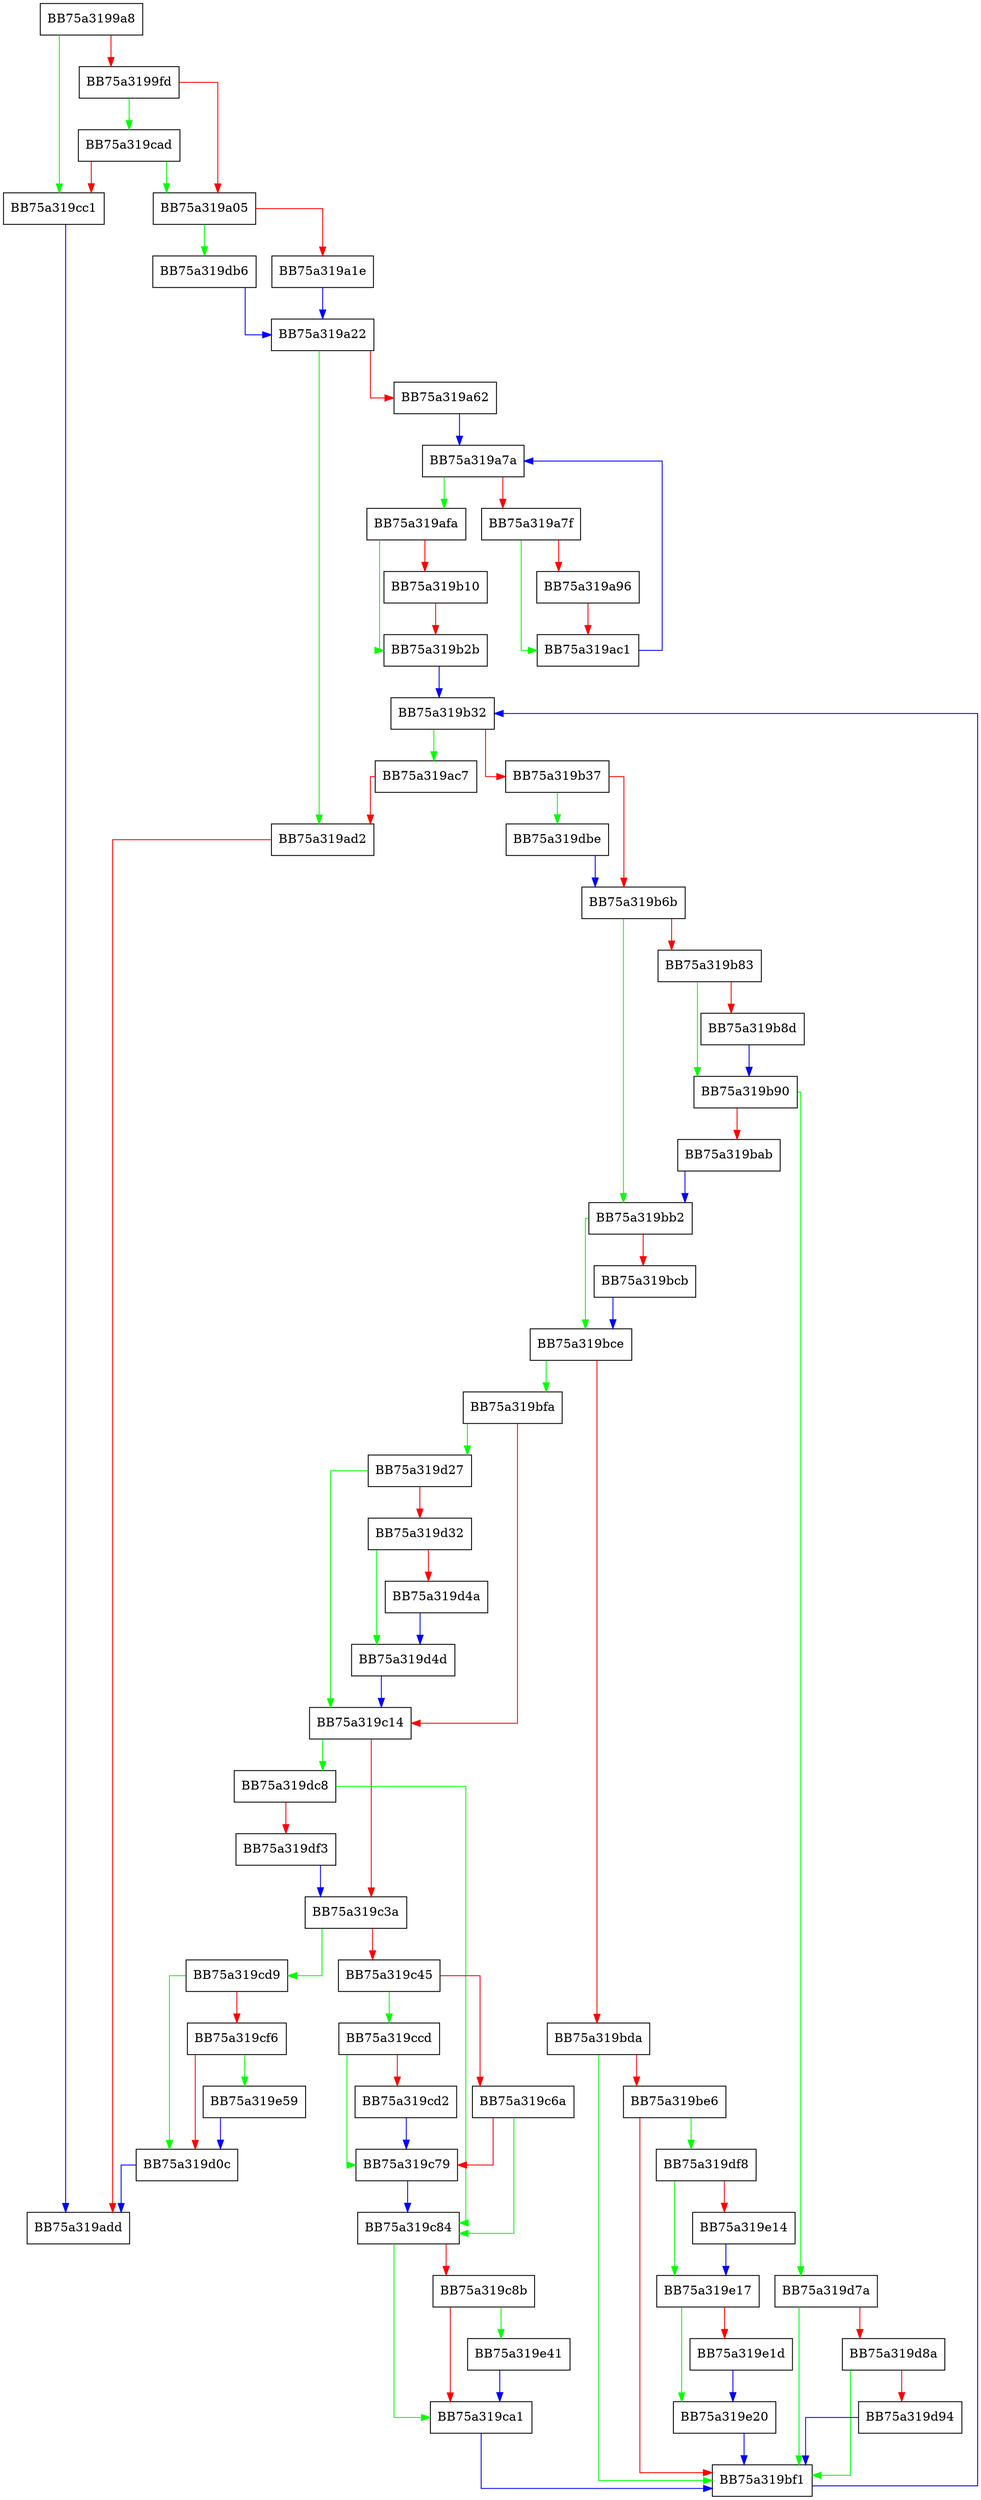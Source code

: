digraph CheckImageName {
  node [shape="box"];
  graph [splines=ortho];
  BB75a3199a8 -> BB75a319cc1 [color="green"];
  BB75a3199a8 -> BB75a3199fd [color="red"];
  BB75a3199fd -> BB75a319cad [color="green"];
  BB75a3199fd -> BB75a319a05 [color="red"];
  BB75a319a05 -> BB75a319db6 [color="green"];
  BB75a319a05 -> BB75a319a1e [color="red"];
  BB75a319a1e -> BB75a319a22 [color="blue"];
  BB75a319a22 -> BB75a319ad2 [color="green"];
  BB75a319a22 -> BB75a319a62 [color="red"];
  BB75a319a62 -> BB75a319a7a [color="blue"];
  BB75a319a7a -> BB75a319afa [color="green"];
  BB75a319a7a -> BB75a319a7f [color="red"];
  BB75a319a7f -> BB75a319ac1 [color="green"];
  BB75a319a7f -> BB75a319a96 [color="red"];
  BB75a319a96 -> BB75a319ac1 [color="red"];
  BB75a319ac1 -> BB75a319a7a [color="blue"];
  BB75a319ac7 -> BB75a319ad2 [color="red"];
  BB75a319ad2 -> BB75a319add [color="red"];
  BB75a319afa -> BB75a319b2b [color="green"];
  BB75a319afa -> BB75a319b10 [color="red"];
  BB75a319b10 -> BB75a319b2b [color="red"];
  BB75a319b2b -> BB75a319b32 [color="blue"];
  BB75a319b32 -> BB75a319ac7 [color="green"];
  BB75a319b32 -> BB75a319b37 [color="red"];
  BB75a319b37 -> BB75a319dbe [color="green"];
  BB75a319b37 -> BB75a319b6b [color="red"];
  BB75a319b6b -> BB75a319bb2 [color="green"];
  BB75a319b6b -> BB75a319b83 [color="red"];
  BB75a319b83 -> BB75a319b90 [color="green"];
  BB75a319b83 -> BB75a319b8d [color="red"];
  BB75a319b8d -> BB75a319b90 [color="blue"];
  BB75a319b90 -> BB75a319d7a [color="green"];
  BB75a319b90 -> BB75a319bab [color="red"];
  BB75a319bab -> BB75a319bb2 [color="blue"];
  BB75a319bb2 -> BB75a319bce [color="green"];
  BB75a319bb2 -> BB75a319bcb [color="red"];
  BB75a319bcb -> BB75a319bce [color="blue"];
  BB75a319bce -> BB75a319bfa [color="green"];
  BB75a319bce -> BB75a319bda [color="red"];
  BB75a319bda -> BB75a319bf1 [color="green"];
  BB75a319bda -> BB75a319be6 [color="red"];
  BB75a319be6 -> BB75a319df8 [color="green"];
  BB75a319be6 -> BB75a319bf1 [color="red"];
  BB75a319bf1 -> BB75a319b32 [color="blue"];
  BB75a319bfa -> BB75a319d27 [color="green"];
  BB75a319bfa -> BB75a319c14 [color="red"];
  BB75a319c14 -> BB75a319dc8 [color="green"];
  BB75a319c14 -> BB75a319c3a [color="red"];
  BB75a319c3a -> BB75a319cd9 [color="green"];
  BB75a319c3a -> BB75a319c45 [color="red"];
  BB75a319c45 -> BB75a319ccd [color="green"];
  BB75a319c45 -> BB75a319c6a [color="red"];
  BB75a319c6a -> BB75a319c84 [color="green"];
  BB75a319c6a -> BB75a319c79 [color="red"];
  BB75a319c79 -> BB75a319c84 [color="blue"];
  BB75a319c84 -> BB75a319ca1 [color="green"];
  BB75a319c84 -> BB75a319c8b [color="red"];
  BB75a319c8b -> BB75a319e41 [color="green"];
  BB75a319c8b -> BB75a319ca1 [color="red"];
  BB75a319ca1 -> BB75a319bf1 [color="blue"];
  BB75a319cad -> BB75a319a05 [color="green"];
  BB75a319cad -> BB75a319cc1 [color="red"];
  BB75a319cc1 -> BB75a319add [color="blue"];
  BB75a319ccd -> BB75a319c79 [color="green"];
  BB75a319ccd -> BB75a319cd2 [color="red"];
  BB75a319cd2 -> BB75a319c79 [color="blue"];
  BB75a319cd9 -> BB75a319d0c [color="green"];
  BB75a319cd9 -> BB75a319cf6 [color="red"];
  BB75a319cf6 -> BB75a319e59 [color="green"];
  BB75a319cf6 -> BB75a319d0c [color="red"];
  BB75a319d0c -> BB75a319add [color="blue"];
  BB75a319d27 -> BB75a319c14 [color="green"];
  BB75a319d27 -> BB75a319d32 [color="red"];
  BB75a319d32 -> BB75a319d4d [color="green"];
  BB75a319d32 -> BB75a319d4a [color="red"];
  BB75a319d4a -> BB75a319d4d [color="blue"];
  BB75a319d4d -> BB75a319c14 [color="blue"];
  BB75a319d7a -> BB75a319bf1 [color="green"];
  BB75a319d7a -> BB75a319d8a [color="red"];
  BB75a319d8a -> BB75a319bf1 [color="green"];
  BB75a319d8a -> BB75a319d94 [color="red"];
  BB75a319d94 -> BB75a319bf1 [color="blue"];
  BB75a319db6 -> BB75a319a22 [color="blue"];
  BB75a319dbe -> BB75a319b6b [color="blue"];
  BB75a319dc8 -> BB75a319c84 [color="green"];
  BB75a319dc8 -> BB75a319df3 [color="red"];
  BB75a319df3 -> BB75a319c3a [color="blue"];
  BB75a319df8 -> BB75a319e17 [color="green"];
  BB75a319df8 -> BB75a319e14 [color="red"];
  BB75a319e14 -> BB75a319e17 [color="blue"];
  BB75a319e17 -> BB75a319e20 [color="green"];
  BB75a319e17 -> BB75a319e1d [color="red"];
  BB75a319e1d -> BB75a319e20 [color="blue"];
  BB75a319e20 -> BB75a319bf1 [color="blue"];
  BB75a319e41 -> BB75a319ca1 [color="blue"];
  BB75a319e59 -> BB75a319d0c [color="blue"];
}